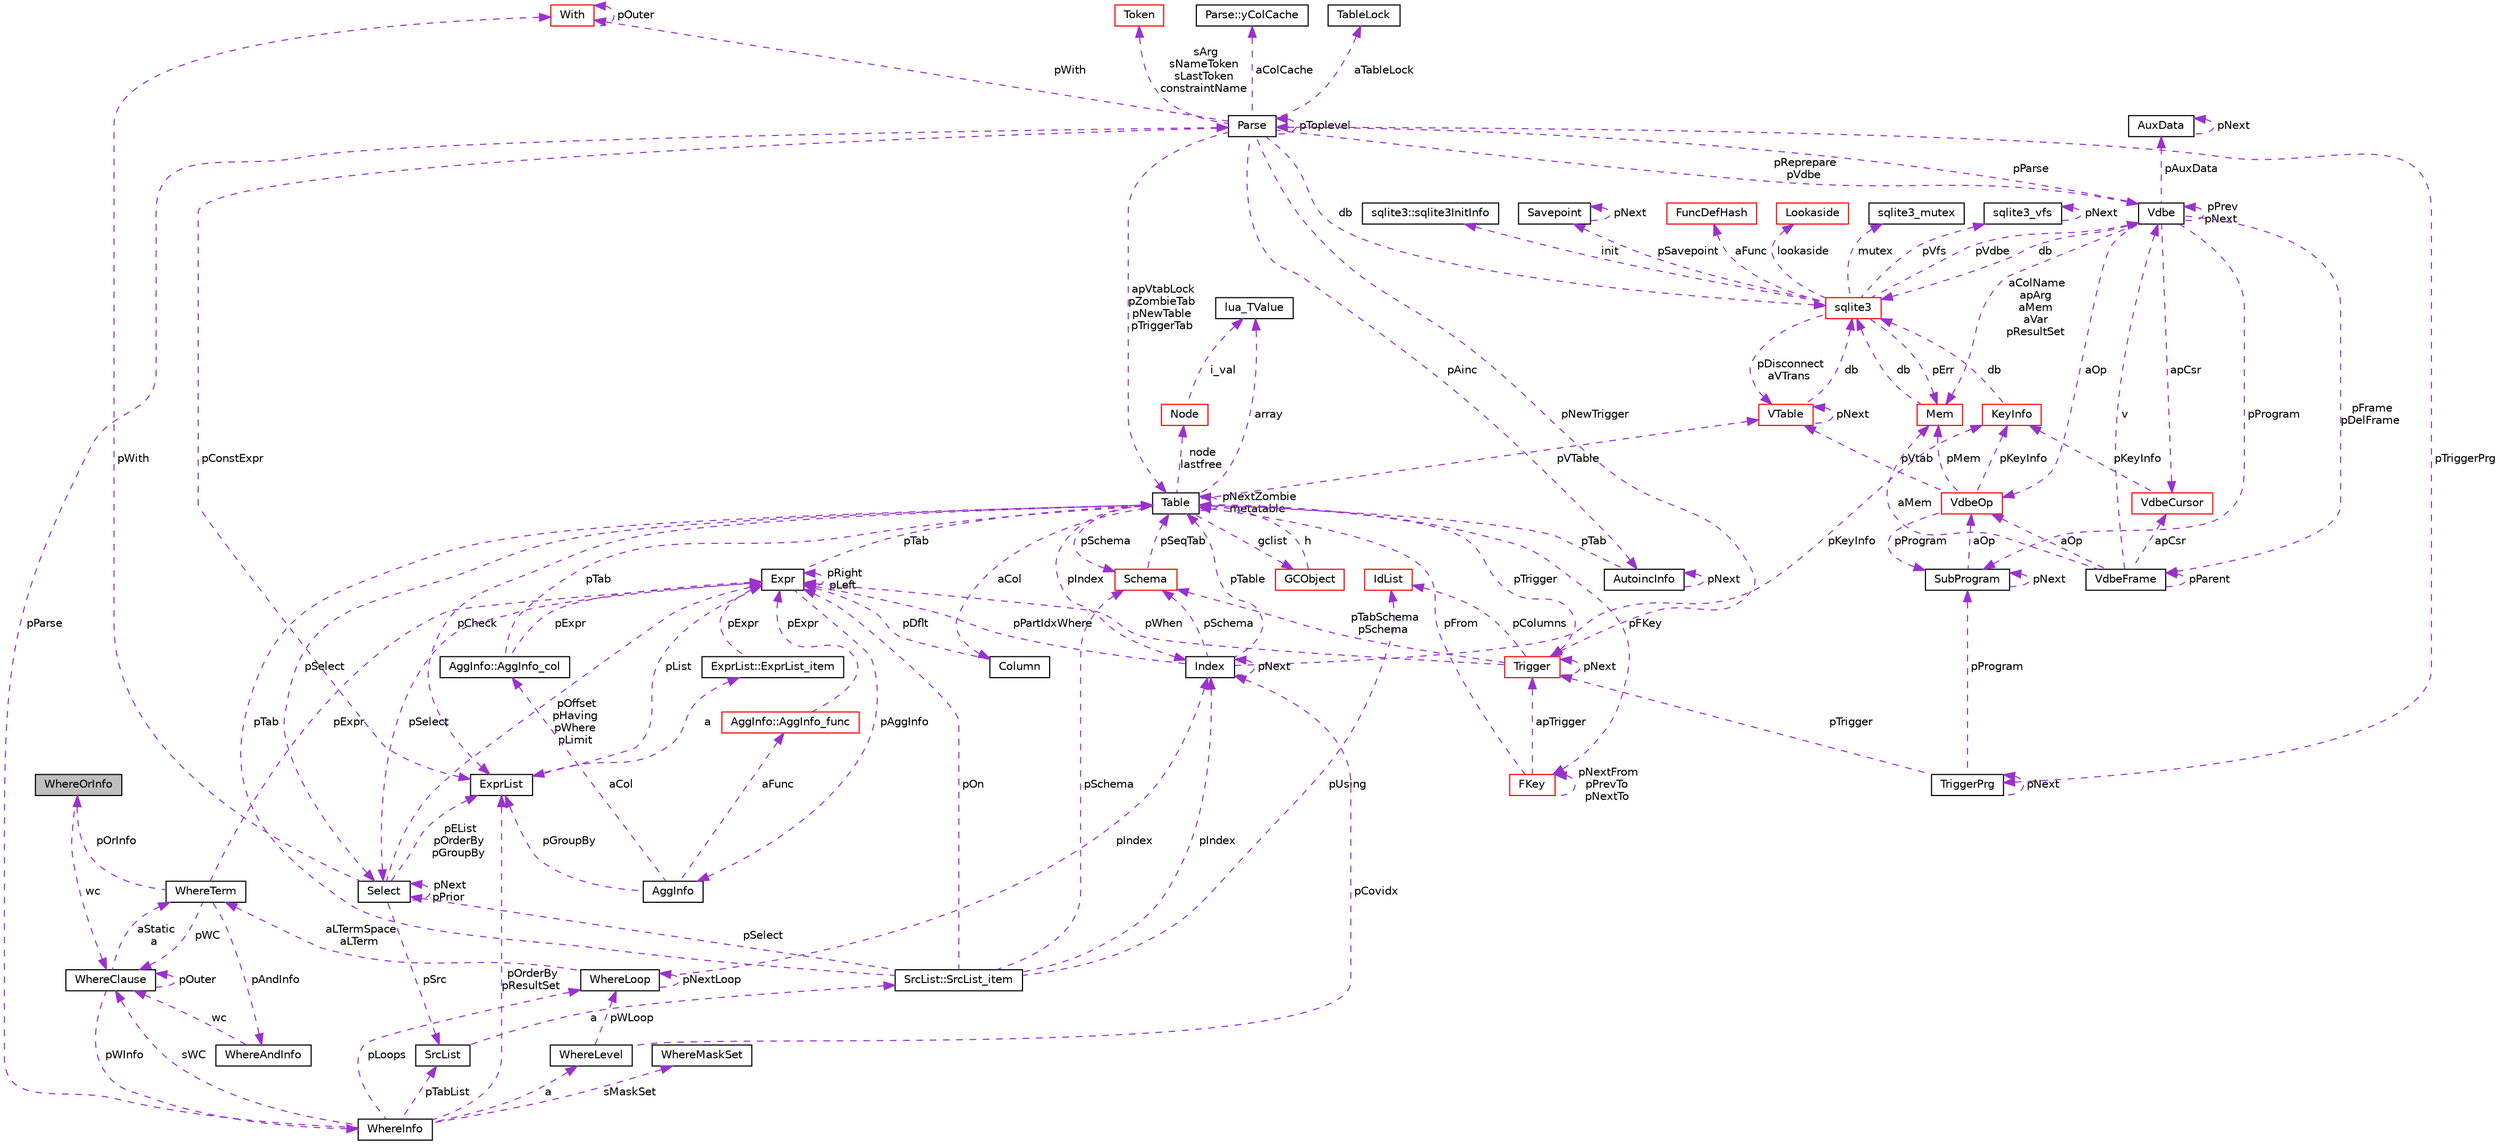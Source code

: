 digraph "WhereOrInfo"
{
  edge [fontname="Helvetica",fontsize="10",labelfontname="Helvetica",labelfontsize="10"];
  node [fontname="Helvetica",fontsize="10",shape=record];
  Node1 [label="WhereOrInfo",height=0.2,width=0.4,color="black", fillcolor="grey75", style="filled", fontcolor="black"];
  Node2 -> Node1 [dir="back",color="darkorchid3",fontsize="10",style="dashed",label=" wc" ,fontname="Helvetica"];
  Node2 [label="WhereClause",height=0.2,width=0.4,color="black", fillcolor="white", style="filled",URL="$struct_where_clause.html"];
  Node3 -> Node2 [dir="back",color="darkorchid3",fontsize="10",style="dashed",label=" aStatic\na" ,fontname="Helvetica"];
  Node3 [label="WhereTerm",height=0.2,width=0.4,color="black", fillcolor="white", style="filled",URL="$struct_where_term.html"];
  Node4 -> Node3 [dir="back",color="darkorchid3",fontsize="10",style="dashed",label=" pAndInfo" ,fontname="Helvetica"];
  Node4 [label="WhereAndInfo",height=0.2,width=0.4,color="black", fillcolor="white", style="filled",URL="$struct_where_and_info.html"];
  Node2 -> Node4 [dir="back",color="darkorchid3",fontsize="10",style="dashed",label=" wc" ,fontname="Helvetica"];
  Node1 -> Node3 [dir="back",color="darkorchid3",fontsize="10",style="dashed",label=" pOrInfo" ,fontname="Helvetica"];
  Node5 -> Node3 [dir="back",color="darkorchid3",fontsize="10",style="dashed",label=" pExpr" ,fontname="Helvetica"];
  Node5 [label="Expr",height=0.2,width=0.4,color="black", fillcolor="white", style="filled",URL="$struct_expr.html"];
  Node6 -> Node5 [dir="back",color="darkorchid3",fontsize="10",style="dashed",label=" pAggInfo" ,fontname="Helvetica"];
  Node6 [label="AggInfo",height=0.2,width=0.4,color="black", fillcolor="white", style="filled",URL="$struct_agg_info.html"];
  Node7 -> Node6 [dir="back",color="darkorchid3",fontsize="10",style="dashed",label=" aCol" ,fontname="Helvetica"];
  Node7 [label="AggInfo::AggInfo_col",height=0.2,width=0.4,color="black", fillcolor="white", style="filled",URL="$struct_agg_info_1_1_agg_info__col.html"];
  Node5 -> Node7 [dir="back",color="darkorchid3",fontsize="10",style="dashed",label=" pExpr" ,fontname="Helvetica"];
  Node8 -> Node7 [dir="back",color="darkorchid3",fontsize="10",style="dashed",label=" pTab" ,fontname="Helvetica"];
  Node8 [label="Table",height=0.2,width=0.4,color="black", fillcolor="white", style="filled",URL="$struct_table.html"];
  Node9 -> Node8 [dir="back",color="darkorchid3",fontsize="10",style="dashed",label=" node\nlastfree" ,fontname="Helvetica"];
  Node9 [label="Node",height=0.2,width=0.4,color="red", fillcolor="white", style="filled",URL="$struct_node.html"];
  Node10 -> Node9 [dir="back",color="darkorchid3",fontsize="10",style="dashed",label=" i_val" ,fontname="Helvetica"];
  Node10 [label="lua_TValue",height=0.2,width=0.4,color="black", fillcolor="white", style="filled",URL="$structlua___t_value.html"];
  Node11 -> Node8 [dir="back",color="darkorchid3",fontsize="10",style="dashed",label=" pSchema" ,fontname="Helvetica"];
  Node11 [label="Schema",height=0.2,width=0.4,color="red", fillcolor="white", style="filled",URL="$struct_schema.html"];
  Node8 -> Node11 [dir="back",color="darkorchid3",fontsize="10",style="dashed",label=" pSeqTab" ,fontname="Helvetica"];
  Node10 -> Node8 [dir="back",color="darkorchid3",fontsize="10",style="dashed",label=" array" ,fontname="Helvetica"];
  Node12 -> Node8 [dir="back",color="darkorchid3",fontsize="10",style="dashed",label=" aCol" ,fontname="Helvetica"];
  Node12 [label="Column",height=0.2,width=0.4,color="black", fillcolor="white", style="filled",URL="$struct_column.html"];
  Node5 -> Node12 [dir="back",color="darkorchid3",fontsize="10",style="dashed",label=" pDflt" ,fontname="Helvetica"];
  Node13 -> Node8 [dir="back",color="darkorchid3",fontsize="10",style="dashed",label=" pFKey" ,fontname="Helvetica"];
  Node13 [label="FKey",height=0.2,width=0.4,color="red", fillcolor="white", style="filled",URL="$struct_f_key.html"];
  Node13 -> Node13 [dir="back",color="darkorchid3",fontsize="10",style="dashed",label=" pNextFrom\npPrevTo\npNextTo" ,fontname="Helvetica"];
  Node8 -> Node13 [dir="back",color="darkorchid3",fontsize="10",style="dashed",label=" pFrom" ,fontname="Helvetica"];
  Node14 -> Node13 [dir="back",color="darkorchid3",fontsize="10",style="dashed",label=" apTrigger" ,fontname="Helvetica"];
  Node14 [label="Trigger",height=0.2,width=0.4,color="red", fillcolor="white", style="filled",URL="$struct_trigger.html"];
  Node11 -> Node14 [dir="back",color="darkorchid3",fontsize="10",style="dashed",label=" pTabSchema\npSchema" ,fontname="Helvetica"];
  Node5 -> Node14 [dir="back",color="darkorchid3",fontsize="10",style="dashed",label=" pWhen" ,fontname="Helvetica"];
  Node15 -> Node14 [dir="back",color="darkorchid3",fontsize="10",style="dashed",label=" pColumns" ,fontname="Helvetica"];
  Node15 [label="IdList",height=0.2,width=0.4,color="red", fillcolor="white", style="filled",URL="$struct_id_list.html"];
  Node14 -> Node14 [dir="back",color="darkorchid3",fontsize="10",style="dashed",label=" pNext" ,fontname="Helvetica"];
  Node16 -> Node8 [dir="back",color="darkorchid3",fontsize="10",style="dashed",label=" pVTable" ,fontname="Helvetica"];
  Node16 [label="VTable",height=0.2,width=0.4,color="red", fillcolor="white", style="filled",URL="$struct_v_table.html"];
  Node17 -> Node16 [dir="back",color="darkorchid3",fontsize="10",style="dashed",label=" db" ,fontname="Helvetica"];
  Node17 [label="sqlite3",height=0.2,width=0.4,color="red", fillcolor="white", style="filled",URL="$structsqlite3.html"];
  Node18 -> Node17 [dir="back",color="darkorchid3",fontsize="10",style="dashed",label=" pErr" ,fontname="Helvetica"];
  Node18 [label="Mem",height=0.2,width=0.4,color="red", fillcolor="white", style="filled",URL="$struct_mem.html"];
  Node17 -> Node18 [dir="back",color="darkorchid3",fontsize="10",style="dashed",label=" db" ,fontname="Helvetica"];
  Node19 -> Node17 [dir="back",color="darkorchid3",fontsize="10",style="dashed",label=" pVdbe" ,fontname="Helvetica"];
  Node19 [label="Vdbe",height=0.2,width=0.4,color="black", fillcolor="white", style="filled",URL="$struct_vdbe.html"];
  Node19 -> Node19 [dir="back",color="darkorchid3",fontsize="10",style="dashed",label=" pPrev\npNext" ,fontname="Helvetica"];
  Node18 -> Node19 [dir="back",color="darkorchid3",fontsize="10",style="dashed",label=" aColName\napArg\naMem\naVar\npResultSet" ,fontname="Helvetica"];
  Node17 -> Node19 [dir="back",color="darkorchid3",fontsize="10",style="dashed",label=" db" ,fontname="Helvetica"];
  Node20 -> Node19 [dir="back",color="darkorchid3",fontsize="10",style="dashed",label=" pFrame\npDelFrame" ,fontname="Helvetica"];
  Node20 [label="VdbeFrame",height=0.2,width=0.4,color="black", fillcolor="white", style="filled",URL="$struct_vdbe_frame.html"];
  Node18 -> Node20 [dir="back",color="darkorchid3",fontsize="10",style="dashed",label=" aMem" ,fontname="Helvetica"];
  Node19 -> Node20 [dir="back",color="darkorchid3",fontsize="10",style="dashed",label=" v" ,fontname="Helvetica"];
  Node20 -> Node20 [dir="back",color="darkorchid3",fontsize="10",style="dashed",label=" pParent" ,fontname="Helvetica"];
  Node21 -> Node20 [dir="back",color="darkorchid3",fontsize="10",style="dashed",label=" apCsr" ,fontname="Helvetica"];
  Node21 [label="VdbeCursor",height=0.2,width=0.4,color="red", fillcolor="white", style="filled",URL="$struct_vdbe_cursor.html"];
  Node22 -> Node21 [dir="back",color="darkorchid3",fontsize="10",style="dashed",label=" pKeyInfo" ,fontname="Helvetica"];
  Node22 [label="KeyInfo",height=0.2,width=0.4,color="red", fillcolor="white", style="filled",URL="$struct_key_info.html"];
  Node17 -> Node22 [dir="back",color="darkorchid3",fontsize="10",style="dashed",label=" db" ,fontname="Helvetica"];
  Node23 -> Node20 [dir="back",color="darkorchid3",fontsize="10",style="dashed",label=" aOp" ,fontname="Helvetica"];
  Node23 [label="VdbeOp",height=0.2,width=0.4,color="red", fillcolor="white", style="filled",URL="$struct_vdbe_op.html"];
  Node18 -> Node23 [dir="back",color="darkorchid3",fontsize="10",style="dashed",label=" pMem" ,fontname="Helvetica"];
  Node16 -> Node23 [dir="back",color="darkorchid3",fontsize="10",style="dashed",label=" pVtab" ,fontname="Helvetica"];
  Node24 -> Node23 [dir="back",color="darkorchid3",fontsize="10",style="dashed",label=" pProgram" ,fontname="Helvetica"];
  Node24 [label="SubProgram",height=0.2,width=0.4,color="black", fillcolor="white", style="filled",URL="$struct_sub_program.html"];
  Node24 -> Node24 [dir="back",color="darkorchid3",fontsize="10",style="dashed",label=" pNext" ,fontname="Helvetica"];
  Node23 -> Node24 [dir="back",color="darkorchid3",fontsize="10",style="dashed",label=" aOp" ,fontname="Helvetica"];
  Node22 -> Node23 [dir="back",color="darkorchid3",fontsize="10",style="dashed",label=" pKeyInfo" ,fontname="Helvetica"];
  Node25 -> Node19 [dir="back",color="darkorchid3",fontsize="10",style="dashed",label=" pAuxData" ,fontname="Helvetica"];
  Node25 [label="AuxData",height=0.2,width=0.4,color="black", fillcolor="white", style="filled",URL="$struct_aux_data.html"];
  Node25 -> Node25 [dir="back",color="darkorchid3",fontsize="10",style="dashed",label=" pNext" ,fontname="Helvetica"];
  Node24 -> Node19 [dir="back",color="darkorchid3",fontsize="10",style="dashed",label=" pProgram" ,fontname="Helvetica"];
  Node21 -> Node19 [dir="back",color="darkorchid3",fontsize="10",style="dashed",label=" apCsr" ,fontname="Helvetica"];
  Node26 -> Node19 [dir="back",color="darkorchid3",fontsize="10",style="dashed",label=" pParse" ,fontname="Helvetica"];
  Node26 [label="Parse",height=0.2,width=0.4,color="black", fillcolor="white", style="filled",URL="$struct_parse.html"];
  Node19 -> Node26 [dir="back",color="darkorchid3",fontsize="10",style="dashed",label=" pReprepare\npVdbe" ,fontname="Helvetica"];
  Node17 -> Node26 [dir="back",color="darkorchid3",fontsize="10",style="dashed",label=" db" ,fontname="Helvetica"];
  Node27 -> Node26 [dir="back",color="darkorchid3",fontsize="10",style="dashed",label=" aTableLock" ,fontname="Helvetica"];
  Node27 [label="TableLock",height=0.2,width=0.4,color="black", fillcolor="white", style="filled",URL="$struct_table_lock.html"];
  Node28 -> Node26 [dir="back",color="darkorchid3",fontsize="10",style="dashed",label=" sArg\nsNameToken\nsLastToken\nconstraintName" ,fontname="Helvetica"];
  Node28 [label="Token",height=0.2,width=0.4,color="red", fillcolor="white", style="filled",URL="$struct_token.html"];
  Node29 -> Node26 [dir="back",color="darkorchid3",fontsize="10",style="dashed",label=" pWith" ,fontname="Helvetica"];
  Node29 [label="With",height=0.2,width=0.4,color="red", fillcolor="white", style="filled",URL="$struct_with.html"];
  Node29 -> Node29 [dir="back",color="darkorchid3",fontsize="10",style="dashed",label=" pOuter" ,fontname="Helvetica"];
  Node30 -> Node26 [dir="back",color="darkorchid3",fontsize="10",style="dashed",label=" aColCache" ,fontname="Helvetica"];
  Node30 [label="Parse::yColCache",height=0.2,width=0.4,color="black", fillcolor="white", style="filled",URL="$struct_parse_1_1y_col_cache.html"];
  Node8 -> Node26 [dir="back",color="darkorchid3",fontsize="10",style="dashed",label=" apVtabLock\npZombieTab\npNewTable\npTriggerTab" ,fontname="Helvetica"];
  Node14 -> Node26 [dir="back",color="darkorchid3",fontsize="10",style="dashed",label=" pNewTrigger" ,fontname="Helvetica"];
  Node31 -> Node26 [dir="back",color="darkorchid3",fontsize="10",style="dashed",label=" pTriggerPrg" ,fontname="Helvetica"];
  Node31 [label="TriggerPrg",height=0.2,width=0.4,color="black", fillcolor="white", style="filled",URL="$struct_trigger_prg.html"];
  Node24 -> Node31 [dir="back",color="darkorchid3",fontsize="10",style="dashed",label=" pProgram" ,fontname="Helvetica"];
  Node14 -> Node31 [dir="back",color="darkorchid3",fontsize="10",style="dashed",label=" pTrigger" ,fontname="Helvetica"];
  Node31 -> Node31 [dir="back",color="darkorchid3",fontsize="10",style="dashed",label=" pNext" ,fontname="Helvetica"];
  Node32 -> Node26 [dir="back",color="darkorchid3",fontsize="10",style="dashed",label=" pAinc" ,fontname="Helvetica"];
  Node32 [label="AutoincInfo",height=0.2,width=0.4,color="black", fillcolor="white", style="filled",URL="$struct_autoinc_info.html"];
  Node8 -> Node32 [dir="back",color="darkorchid3",fontsize="10",style="dashed",label=" pTab" ,fontname="Helvetica"];
  Node32 -> Node32 [dir="back",color="darkorchid3",fontsize="10",style="dashed",label=" pNext" ,fontname="Helvetica"];
  Node33 -> Node26 [dir="back",color="darkorchid3",fontsize="10",style="dashed",label=" pConstExpr" ,fontname="Helvetica"];
  Node33 [label="ExprList",height=0.2,width=0.4,color="black", fillcolor="white", style="filled",URL="$struct_expr_list.html"];
  Node34 -> Node33 [dir="back",color="darkorchid3",fontsize="10",style="dashed",label=" a" ,fontname="Helvetica"];
  Node34 [label="ExprList::ExprList_item",height=0.2,width=0.4,color="black", fillcolor="white", style="filled",URL="$struct_expr_list_1_1_expr_list__item.html"];
  Node5 -> Node34 [dir="back",color="darkorchid3",fontsize="10",style="dashed",label=" pExpr" ,fontname="Helvetica"];
  Node26 -> Node26 [dir="back",color="darkorchid3",fontsize="10",style="dashed",label=" pToplevel" ,fontname="Helvetica"];
  Node23 -> Node19 [dir="back",color="darkorchid3",fontsize="10",style="dashed",label=" aOp" ,fontname="Helvetica"];
  Node35 -> Node17 [dir="back",color="darkorchid3",fontsize="10",style="dashed",label=" pSavepoint" ,fontname="Helvetica"];
  Node35 [label="Savepoint",height=0.2,width=0.4,color="black", fillcolor="white", style="filled",URL="$struct_savepoint.html"];
  Node35 -> Node35 [dir="back",color="darkorchid3",fontsize="10",style="dashed",label=" pNext" ,fontname="Helvetica"];
  Node36 -> Node17 [dir="back",color="darkorchid3",fontsize="10",style="dashed",label=" aFunc" ,fontname="Helvetica"];
  Node36 [label="FuncDefHash",height=0.2,width=0.4,color="red", fillcolor="white", style="filled",URL="$struct_func_def_hash.html"];
  Node37 -> Node17 [dir="back",color="darkorchid3",fontsize="10",style="dashed",label=" lookaside" ,fontname="Helvetica"];
  Node37 [label="Lookaside",height=0.2,width=0.4,color="red", fillcolor="white", style="filled",URL="$struct_lookaside.html"];
  Node38 -> Node17 [dir="back",color="darkorchid3",fontsize="10",style="dashed",label=" mutex" ,fontname="Helvetica"];
  Node38 [label="sqlite3_mutex",height=0.2,width=0.4,color="black", fillcolor="white", style="filled",URL="$structsqlite3__mutex.html"];
  Node39 -> Node17 [dir="back",color="darkorchid3",fontsize="10",style="dashed",label=" pVfs" ,fontname="Helvetica"];
  Node39 [label="sqlite3_vfs",height=0.2,width=0.4,color="black", fillcolor="white", style="filled",URL="$structsqlite3__vfs.html"];
  Node39 -> Node39 [dir="back",color="darkorchid3",fontsize="10",style="dashed",label=" pNext" ,fontname="Helvetica"];
  Node40 -> Node17 [dir="back",color="darkorchid3",fontsize="10",style="dashed",label=" init" ,fontname="Helvetica"];
  Node40 [label="sqlite3::sqlite3InitInfo",height=0.2,width=0.4,color="black", fillcolor="white", style="filled",URL="$structsqlite3_1_1sqlite3_init_info.html"];
  Node16 -> Node17 [dir="back",color="darkorchid3",fontsize="10",style="dashed",label=" pDisconnect\naVTrans" ,fontname="Helvetica"];
  Node16 -> Node16 [dir="back",color="darkorchid3",fontsize="10",style="dashed",label=" pNext" ,fontname="Helvetica"];
  Node8 -> Node8 [dir="back",color="darkorchid3",fontsize="10",style="dashed",label=" pNextZombie\nmetatable" ,fontname="Helvetica"];
  Node14 -> Node8 [dir="back",color="darkorchid3",fontsize="10",style="dashed",label=" pTrigger" ,fontname="Helvetica"];
  Node41 -> Node8 [dir="back",color="darkorchid3",fontsize="10",style="dashed",label=" pSelect" ,fontname="Helvetica"];
  Node41 [label="Select",height=0.2,width=0.4,color="black", fillcolor="white", style="filled",URL="$struct_select.html"];
  Node5 -> Node41 [dir="back",color="darkorchid3",fontsize="10",style="dashed",label=" pOffset\npHaving\npWhere\npLimit" ,fontname="Helvetica"];
  Node29 -> Node41 [dir="back",color="darkorchid3",fontsize="10",style="dashed",label=" pWith" ,fontname="Helvetica"];
  Node41 -> Node41 [dir="back",color="darkorchid3",fontsize="10",style="dashed",label=" pNext\npPrior" ,fontname="Helvetica"];
  Node42 -> Node41 [dir="back",color="darkorchid3",fontsize="10",style="dashed",label=" pSrc" ,fontname="Helvetica"];
  Node42 [label="SrcList",height=0.2,width=0.4,color="black", fillcolor="white", style="filled",URL="$struct_src_list.html"];
  Node43 -> Node42 [dir="back",color="darkorchid3",fontsize="10",style="dashed",label=" a" ,fontname="Helvetica"];
  Node43 [label="SrcList::SrcList_item",height=0.2,width=0.4,color="black", fillcolor="white", style="filled",URL="$struct_src_list_1_1_src_list__item.html"];
  Node11 -> Node43 [dir="back",color="darkorchid3",fontsize="10",style="dashed",label=" pSchema" ,fontname="Helvetica"];
  Node5 -> Node43 [dir="back",color="darkorchid3",fontsize="10",style="dashed",label=" pOn" ,fontname="Helvetica"];
  Node15 -> Node43 [dir="back",color="darkorchid3",fontsize="10",style="dashed",label=" pUsing" ,fontname="Helvetica"];
  Node8 -> Node43 [dir="back",color="darkorchid3",fontsize="10",style="dashed",label=" pTab" ,fontname="Helvetica"];
  Node41 -> Node43 [dir="back",color="darkorchid3",fontsize="10",style="dashed",label=" pSelect" ,fontname="Helvetica"];
  Node44 -> Node43 [dir="back",color="darkorchid3",fontsize="10",style="dashed",label=" pIndex" ,fontname="Helvetica"];
  Node44 [label="Index",height=0.2,width=0.4,color="black", fillcolor="white", style="filled",URL="$struct_index.html"];
  Node11 -> Node44 [dir="back",color="darkorchid3",fontsize="10",style="dashed",label=" pSchema" ,fontname="Helvetica"];
  Node5 -> Node44 [dir="back",color="darkorchid3",fontsize="10",style="dashed",label=" pPartIdxWhere" ,fontname="Helvetica"];
  Node8 -> Node44 [dir="back",color="darkorchid3",fontsize="10",style="dashed",label=" pTable" ,fontname="Helvetica"];
  Node22 -> Node44 [dir="back",color="darkorchid3",fontsize="10",style="dashed",label=" pKeyInfo" ,fontname="Helvetica"];
  Node44 -> Node44 [dir="back",color="darkorchid3",fontsize="10",style="dashed",label=" pNext" ,fontname="Helvetica"];
  Node33 -> Node41 [dir="back",color="darkorchid3",fontsize="10",style="dashed",label=" pEList\npOrderBy\npGroupBy" ,fontname="Helvetica"];
  Node45 -> Node8 [dir="back",color="darkorchid3",fontsize="10",style="dashed",label=" gclist" ,fontname="Helvetica"];
  Node45 [label="GCObject",height=0.2,width=0.4,color="red", fillcolor="white", style="filled",URL="$union_g_c_object.html"];
  Node8 -> Node45 [dir="back",color="darkorchid3",fontsize="10",style="dashed",label=" h" ,fontname="Helvetica"];
  Node33 -> Node8 [dir="back",color="darkorchid3",fontsize="10",style="dashed",label=" pCheck" ,fontname="Helvetica"];
  Node44 -> Node8 [dir="back",color="darkorchid3",fontsize="10",style="dashed",label=" pIndex" ,fontname="Helvetica"];
  Node46 -> Node6 [dir="back",color="darkorchid3",fontsize="10",style="dashed",label=" aFunc" ,fontname="Helvetica"];
  Node46 [label="AggInfo::AggInfo_func",height=0.2,width=0.4,color="red", fillcolor="white", style="filled",URL="$struct_agg_info_1_1_agg_info__func.html"];
  Node5 -> Node46 [dir="back",color="darkorchid3",fontsize="10",style="dashed",label=" pExpr" ,fontname="Helvetica"];
  Node33 -> Node6 [dir="back",color="darkorchid3",fontsize="10",style="dashed",label=" pGroupBy" ,fontname="Helvetica"];
  Node5 -> Node5 [dir="back",color="darkorchid3",fontsize="10",style="dashed",label=" pRight\npLeft" ,fontname="Helvetica"];
  Node8 -> Node5 [dir="back",color="darkorchid3",fontsize="10",style="dashed",label=" pTab" ,fontname="Helvetica"];
  Node41 -> Node5 [dir="back",color="darkorchid3",fontsize="10",style="dashed",label=" pSelect" ,fontname="Helvetica"];
  Node33 -> Node5 [dir="back",color="darkorchid3",fontsize="10",style="dashed",label=" pList" ,fontname="Helvetica"];
  Node2 -> Node3 [dir="back",color="darkorchid3",fontsize="10",style="dashed",label=" pWC" ,fontname="Helvetica"];
  Node47 -> Node2 [dir="back",color="darkorchid3",fontsize="10",style="dashed",label=" pWInfo" ,fontname="Helvetica"];
  Node47 [label="WhereInfo",height=0.2,width=0.4,color="black", fillcolor="white", style="filled",URL="$struct_where_info.html"];
  Node48 -> Node47 [dir="back",color="darkorchid3",fontsize="10",style="dashed",label=" pLoops" ,fontname="Helvetica"];
  Node48 [label="WhereLoop",height=0.2,width=0.4,color="black", fillcolor="white", style="filled",URL="$struct_where_loop.html"];
  Node48 -> Node48 [dir="back",color="darkorchid3",fontsize="10",style="dashed",label=" pNextLoop" ,fontname="Helvetica"];
  Node3 -> Node48 [dir="back",color="darkorchid3",fontsize="10",style="dashed",label=" aLTermSpace\naLTerm" ,fontname="Helvetica"];
  Node44 -> Node48 [dir="back",color="darkorchid3",fontsize="10",style="dashed",label=" pIndex" ,fontname="Helvetica"];
  Node2 -> Node47 [dir="back",color="darkorchid3",fontsize="10",style="dashed",label=" sWC" ,fontname="Helvetica"];
  Node49 -> Node47 [dir="back",color="darkorchid3",fontsize="10",style="dashed",label=" a" ,fontname="Helvetica"];
  Node49 [label="WhereLevel",height=0.2,width=0.4,color="black", fillcolor="white", style="filled",URL="$struct_where_level.html"];
  Node48 -> Node49 [dir="back",color="darkorchid3",fontsize="10",style="dashed",label=" pWLoop" ,fontname="Helvetica"];
  Node44 -> Node49 [dir="back",color="darkorchid3",fontsize="10",style="dashed",label=" pCovidx" ,fontname="Helvetica"];
  Node50 -> Node47 [dir="back",color="darkorchid3",fontsize="10",style="dashed",label=" sMaskSet" ,fontname="Helvetica"];
  Node50 [label="WhereMaskSet",height=0.2,width=0.4,color="black", fillcolor="white", style="filled",URL="$struct_where_mask_set.html"];
  Node42 -> Node47 [dir="back",color="darkorchid3",fontsize="10",style="dashed",label=" pTabList" ,fontname="Helvetica"];
  Node33 -> Node47 [dir="back",color="darkorchid3",fontsize="10",style="dashed",label=" pOrderBy\npResultSet" ,fontname="Helvetica"];
  Node26 -> Node47 [dir="back",color="darkorchid3",fontsize="10",style="dashed",label=" pParse" ,fontname="Helvetica"];
  Node2 -> Node2 [dir="back",color="darkorchid3",fontsize="10",style="dashed",label=" pOuter" ,fontname="Helvetica"];
}
